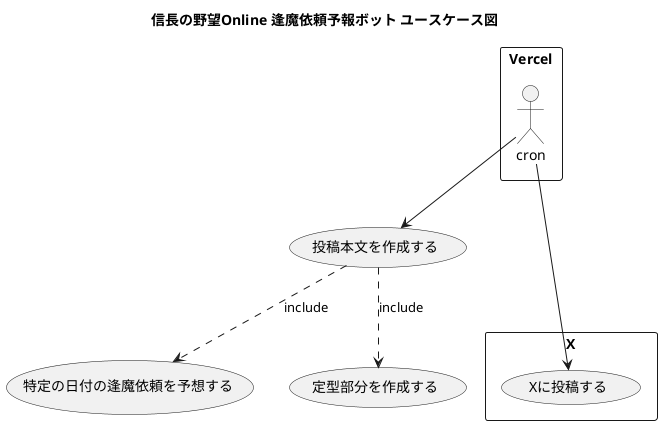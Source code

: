 @startuml

title 信長の野望Online 逢魔依頼予報ボット ユースケース図

rectangle Vercel {
  actor cron
}

usecase "投稿本文を作成する" as makebody
cron --> makebody

usecase "特定の日付の逢魔依頼を予想する" as forecast
usecase "定型部分を作成する" as template
makebody ..> forecast : include
makebody ..> template : include

rectangle X {
  usecase "Xに投稿する" as post
}
cron ---> post

@enduml

